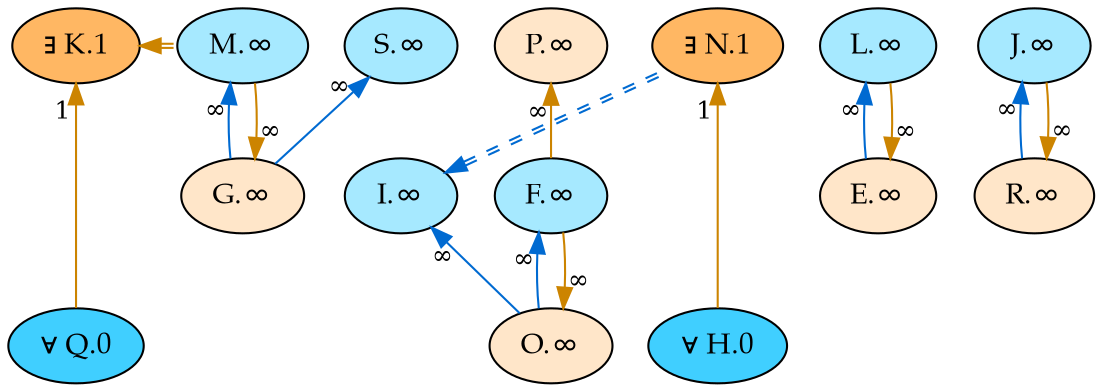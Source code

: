 digraph {
    rankdir="TB"
    node [style=filled fontname="Palatino" fontsize=14]
    node [fillcolor="#40cfff"]
    "Q" [label="∀ Q.0"]
    "H" [label="∀ H.0"]
    node [fillcolor="#a6e9ff"]
    "L" [label="L.∞"]
    "F" [label="F.∞"]
    "J" [label="J.∞"]
    "M" [label="M.∞"]
    "I" [label="I.∞"]
    "S" [label="S.∞"]
    node [fillcolor="#ffb763"]
    "N" [label="∃ N.1"]
    "K" [label="∃ K.1"]
    node [fillcolor="#ffe6c9"]
    "E" [label="E.∞"]
    "O" [label="O.∞"]
    "R" [label="R.∞"]
    "G" [label="G.∞"]
    "P" [label="P.∞"]
    edge[labeldistance=1.5 fontsize=12]
    edge [color="#cc8400" style="solid" dir="back" taillabel="∞"]
          "E" -> "L" 
          "O" -> "F" 
          "R" -> "J" 
          "G" -> "M" 
          "P" -> "F" 
    edge [color="#006ad1" style="solid" dir="back" taillabel="∞"]
          "L" -> "E" 
          "F" -> "O" 
          "J" -> "R" 
          "M" -> "G" 
          "I" -> "O" 
          "S" -> "G" 
    edge [color="#cc8400" style="solid" dir="back" taillabel="1"]
          "K" -> "Q" 
          "N" -> "H" 
    edge [color="#006ad1:#006ad1" style="dashed" dir="back" taillabel="" constraint=false]
          "I" -> "N" 
    edge [color="#cc8400:#cc8400" style="dashed" dir="back" taillabel="" constraint=false]
          "K" -> "M" 
    {rank = max "Q" "H"}
    {rank = min "N" "K"}
}
